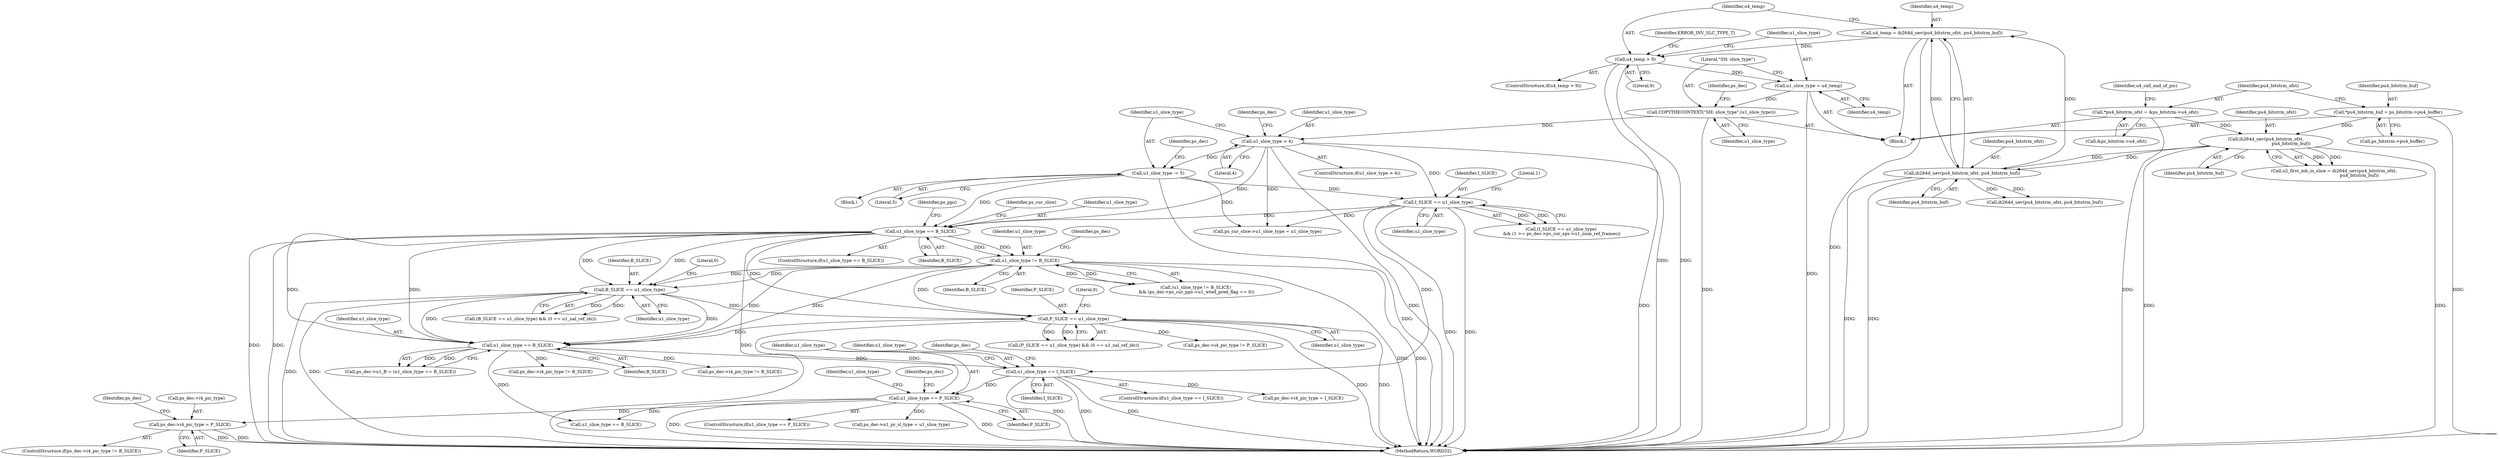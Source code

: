 digraph "0_Android_0b23c81c3dd9ec38f7e6806a3955fed1925541a0_2@pointer" {
"1002505" [label="(Call,ps_dec->i4_pic_type = P_SLICE)"];
"1002478" [label="(Call,u1_slice_type == P_SLICE)"];
"1002443" [label="(Call,u1_slice_type == I_SLICE)"];
"1002329" [label="(Call,u1_slice_type == B_SLICE)"];
"1001795" [label="(Call,u1_slice_type != B_SLICE)"];
"1001572" [label="(Call,u1_slice_type == B_SLICE)"];
"1000341" [label="(Call,I_SLICE == u1_slice_type)"];
"1000292" [label="(Call,u1_slice_type > 4)"];
"1000283" [label="(Call,COPYTHECONTEXT(\"SH: slice_type\",(u1_slice_type)))"];
"1000280" [label="(Call,u1_slice_type = u4_temp)"];
"1000275" [label="(Call,u4_temp > 9)"];
"1000269" [label="(Call,u4_temp = ih264d_uev(pu4_bitstrm_ofst, pu4_bitstrm_buf))"];
"1000271" [label="(Call,ih264d_uev(pu4_bitstrm_ofst, pu4_bitstrm_buf))"];
"1000231" [label="(Call,ih264d_uev(pu4_bitstrm_ofst,\n                                     pu4_bitstrm_buf))"];
"1000203" [label="(Call,*pu4_bitstrm_ofst = &ps_bitstrm->u4_ofst)"];
"1000197" [label="(Call,*pu4_bitstrm_buf = ps_bitstrm->pu4_buffer)"];
"1000296" [label="(Call,u1_slice_type -= 5)"];
"1001886" [label="(Call,P_SLICE == u1_slice_type)"];
"1001871" [label="(Call,B_SLICE == u1_slice_type)"];
"1001885" [label="(Call,(P_SLICE == u1_slice_type) && (0 == u1_nal_ref_idc))"];
"1000293" [label="(Identifier,u1_slice_type)"];
"1002443" [label="(Call,u1_slice_type == I_SLICE)"];
"1000412" [label="(Call,ih264d_uev(pu4_bitstrm_ofst, pu4_bitstrm_buf))"];
"1000277" [label="(Literal,9)"];
"1000269" [label="(Call,u4_temp = ih264d_uev(pu4_bitstrm_ofst, pu4_bitstrm_buf))"];
"1001888" [label="(Identifier,u1_slice_type)"];
"1001794" [label="(Call,(u1_slice_type != B_SLICE)\n && (ps_dec->ps_cur_pps->u1_wted_pred_flag == 0))"];
"1001871" [label="(Call,B_SLICE == u1_slice_type)"];
"1001890" [label="(Literal,0)"];
"1001875" [label="(Literal,0)"];
"1001572" [label="(Call,u1_slice_type == B_SLICE)"];
"1001887" [label="(Identifier,P_SLICE)"];
"1000282" [label="(Identifier,u4_temp)"];
"1000343" [label="(Identifier,u1_slice_type)"];
"1002505" [label="(Call,ps_dec->i4_pic_type = P_SLICE)"];
"1001795" [label="(Call,u1_slice_type != B_SLICE)"];
"1000220" [label="(Identifier,u4_call_end_of_pic)"];
"1001571" [label="(ControlStructure,if(u1_slice_type == B_SLICE))"];
"1000341" [label="(Call,I_SLICE == u1_slice_type)"];
"1000274" [label="(ControlStructure,if(u4_temp > 9))"];
"1000271" [label="(Call,ih264d_uev(pu4_bitstrm_ofst, pu4_bitstrm_buf))"];
"1000296" [label="(Call,u1_slice_type -= 5)"];
"1001522" [label="(Call,ps_cur_slice->u1_slice_type = u1_slice_type)"];
"1000295" [label="(Block,)"];
"1000199" [label="(Call,ps_bitstrm->pu4_buffer)"];
"1000280" [label="(Call,u1_slice_type = u4_temp)"];
"1002619" [label="(MethodReturn,WORD32)"];
"1002444" [label="(Identifier,u1_slice_type)"];
"1002485" [label="(Identifier,ps_dec)"];
"1000281" [label="(Identifier,u1_slice_type)"];
"1000197" [label="(Call,*pu4_bitstrm_buf = ps_bitstrm->pu4_buffer)"];
"1000279" [label="(Identifier,ERROR_INV_SLC_TYPE_T)"];
"1000285" [label="(Identifier,u1_slice_type)"];
"1000231" [label="(Call,ih264d_uev(pu4_bitstrm_ofst,\n                                     pu4_bitstrm_buf))"];
"1001578" [label="(Identifier,ps_cur_slice)"];
"1002325" [label="(Call,ps_dec->u1_B = (u1_slice_type == B_SLICE))"];
"1002506" [label="(Call,ps_dec->i4_pic_type)"];
"1000229" [label="(Call,u2_first_mb_in_slice = ih264d_uev(pu4_bitstrm_ofst,\n                                     pu4_bitstrm_buf))"];
"1000276" [label="(Identifier,u4_temp)"];
"1000272" [label="(Identifier,pu4_bitstrm_ofst)"];
"1002466" [label="(Call,ps_dec->i4_pic_type != P_SLICE)"];
"1001624" [label="(Identifier,ps_pps)"];
"1002477" [label="(ControlStructure,if(u1_slice_type == P_SLICE))"];
"1000273" [label="(Identifier,pu4_bitstrm_buf)"];
"1000275" [label="(Call,u4_temp > 9)"];
"1000292" [label="(Call,u1_slice_type > 4)"];
"1002442" [label="(ControlStructure,if(u1_slice_type == I_SLICE))"];
"1002450" [label="(Identifier,ps_dec)"];
"1002512" [label="(Call,u1_slice_type == B_SLICE)"];
"1002494" [label="(Call,ps_dec->u1_pr_sl_type = u1_slice_type)"];
"1002330" [label="(Identifier,u1_slice_type)"];
"1002543" [label="(Identifier,ps_dec)"];
"1000205" [label="(Call,&ps_bitstrm->u4_ofst)"];
"1000233" [label="(Identifier,pu4_bitstrm_buf)"];
"1001870" [label="(Call,(B_SLICE == u1_slice_type) && (0 == u1_nal_ref_idc))"];
"1002480" [label="(Identifier,P_SLICE)"];
"1000288" [label="(Identifier,ps_dec)"];
"1002499" [label="(ControlStructure,if(ps_dec->i4_pic_type != B_SLICE))"];
"1002329" [label="(Call,u1_slice_type == B_SLICE)"];
"1000297" [label="(Identifier,u1_slice_type)"];
"1002471" [label="(Call,ps_dec->i4_pic_type = I_SLICE)"];
"1000232" [label="(Identifier,pu4_bitstrm_ofst)"];
"1001801" [label="(Identifier,ps_dec)"];
"1000294" [label="(Literal,4)"];
"1000270" [label="(Identifier,u4_temp)"];
"1002478" [label="(Call,u1_slice_type == P_SLICE)"];
"1001872" [label="(Identifier,B_SLICE)"];
"1000298" [label="(Literal,5)"];
"1002461" [label="(Call,ps_dec->i4_pic_type != B_SLICE)"];
"1000198" [label="(Identifier,pu4_bitstrm_buf)"];
"1001873" [label="(Identifier,u1_slice_type)"];
"1002513" [label="(Identifier,u1_slice_type)"];
"1002331" [label="(Identifier,B_SLICE)"];
"1000291" [label="(ControlStructure,if(u1_slice_type > 4))"];
"1002445" [label="(Identifier,I_SLICE)"];
"1002500" [label="(Call,ps_dec->i4_pic_type != B_SLICE)"];
"1002479" [label="(Identifier,u1_slice_type)"];
"1001796" [label="(Identifier,u1_slice_type)"];
"1001797" [label="(Identifier,B_SLICE)"];
"1000340" [label="(Call,(I_SLICE == u1_slice_type)\n && (1 >= ps_dec->ps_cur_sps->u1_num_ref_frames))"];
"1000310" [label="(Identifier,ps_dec)"];
"1000283" [label="(Call,COPYTHECONTEXT(\"SH: slice_type\",(u1_slice_type)))"];
"1001573" [label="(Identifier,u1_slice_type)"];
"1000284" [label="(Literal,\"SH: slice_type\")"];
"1000301" [label="(Identifier,ps_dec)"];
"1001886" [label="(Call,P_SLICE == u1_slice_type)"];
"1000345" [label="(Literal,1)"];
"1001574" [label="(Identifier,B_SLICE)"];
"1000203" [label="(Call,*pu4_bitstrm_ofst = &ps_bitstrm->u4_ofst)"];
"1000204" [label="(Identifier,pu4_bitstrm_ofst)"];
"1000160" [label="(Block,)"];
"1000342" [label="(Identifier,I_SLICE)"];
"1002509" [label="(Identifier,P_SLICE)"];
"1002505" -> "1002499"  [label="AST: "];
"1002505" -> "1002509"  [label="CFG: "];
"1002506" -> "1002505"  [label="AST: "];
"1002509" -> "1002505"  [label="AST: "];
"1002543" -> "1002505"  [label="CFG: "];
"1002505" -> "1002619"  [label="DDG: "];
"1002505" -> "1002619"  [label="DDG: "];
"1002478" -> "1002505"  [label="DDG: "];
"1002478" -> "1002477"  [label="AST: "];
"1002478" -> "1002480"  [label="CFG: "];
"1002479" -> "1002478"  [label="AST: "];
"1002480" -> "1002478"  [label="AST: "];
"1002485" -> "1002478"  [label="CFG: "];
"1002513" -> "1002478"  [label="CFG: "];
"1002478" -> "1002619"  [label="DDG: "];
"1002478" -> "1002619"  [label="DDG: "];
"1002443" -> "1002478"  [label="DDG: "];
"1001886" -> "1002478"  [label="DDG: "];
"1002478" -> "1002494"  [label="DDG: "];
"1002478" -> "1002512"  [label="DDG: "];
"1002443" -> "1002442"  [label="AST: "];
"1002443" -> "1002445"  [label="CFG: "];
"1002444" -> "1002443"  [label="AST: "];
"1002445" -> "1002443"  [label="AST: "];
"1002450" -> "1002443"  [label="CFG: "];
"1002479" -> "1002443"  [label="CFG: "];
"1002443" -> "1002619"  [label="DDG: "];
"1002443" -> "1002619"  [label="DDG: "];
"1002443" -> "1002619"  [label="DDG: "];
"1002329" -> "1002443"  [label="DDG: "];
"1000341" -> "1002443"  [label="DDG: "];
"1002443" -> "1002471"  [label="DDG: "];
"1002329" -> "1002325"  [label="AST: "];
"1002329" -> "1002331"  [label="CFG: "];
"1002330" -> "1002329"  [label="AST: "];
"1002331" -> "1002329"  [label="AST: "];
"1002325" -> "1002329"  [label="CFG: "];
"1002329" -> "1002325"  [label="DDG: "];
"1002329" -> "1002325"  [label="DDG: "];
"1001795" -> "1002329"  [label="DDG: "];
"1001795" -> "1002329"  [label="DDG: "];
"1001572" -> "1002329"  [label="DDG: "];
"1001572" -> "1002329"  [label="DDG: "];
"1001886" -> "1002329"  [label="DDG: "];
"1001871" -> "1002329"  [label="DDG: "];
"1001871" -> "1002329"  [label="DDG: "];
"1002329" -> "1002461"  [label="DDG: "];
"1002329" -> "1002500"  [label="DDG: "];
"1002329" -> "1002512"  [label="DDG: "];
"1001795" -> "1001794"  [label="AST: "];
"1001795" -> "1001797"  [label="CFG: "];
"1001796" -> "1001795"  [label="AST: "];
"1001797" -> "1001795"  [label="AST: "];
"1001801" -> "1001795"  [label="CFG: "];
"1001794" -> "1001795"  [label="CFG: "];
"1001795" -> "1002619"  [label="DDG: "];
"1001795" -> "1002619"  [label="DDG: "];
"1001795" -> "1001794"  [label="DDG: "];
"1001795" -> "1001794"  [label="DDG: "];
"1001572" -> "1001795"  [label="DDG: "];
"1001572" -> "1001795"  [label="DDG: "];
"1001795" -> "1001871"  [label="DDG: "];
"1001795" -> "1001871"  [label="DDG: "];
"1001795" -> "1001886"  [label="DDG: "];
"1001572" -> "1001571"  [label="AST: "];
"1001572" -> "1001574"  [label="CFG: "];
"1001573" -> "1001572"  [label="AST: "];
"1001574" -> "1001572"  [label="AST: "];
"1001578" -> "1001572"  [label="CFG: "];
"1001624" -> "1001572"  [label="CFG: "];
"1001572" -> "1002619"  [label="DDG: "];
"1001572" -> "1002619"  [label="DDG: "];
"1001572" -> "1002619"  [label="DDG: "];
"1000341" -> "1001572"  [label="DDG: "];
"1000292" -> "1001572"  [label="DDG: "];
"1000296" -> "1001572"  [label="DDG: "];
"1001572" -> "1001871"  [label="DDG: "];
"1001572" -> "1001871"  [label="DDG: "];
"1001572" -> "1001886"  [label="DDG: "];
"1000341" -> "1000340"  [label="AST: "];
"1000341" -> "1000343"  [label="CFG: "];
"1000342" -> "1000341"  [label="AST: "];
"1000343" -> "1000341"  [label="AST: "];
"1000345" -> "1000341"  [label="CFG: "];
"1000340" -> "1000341"  [label="CFG: "];
"1000341" -> "1002619"  [label="DDG: "];
"1000341" -> "1002619"  [label="DDG: "];
"1000341" -> "1000340"  [label="DDG: "];
"1000341" -> "1000340"  [label="DDG: "];
"1000292" -> "1000341"  [label="DDG: "];
"1000296" -> "1000341"  [label="DDG: "];
"1000341" -> "1001522"  [label="DDG: "];
"1000292" -> "1000291"  [label="AST: "];
"1000292" -> "1000294"  [label="CFG: "];
"1000293" -> "1000292"  [label="AST: "];
"1000294" -> "1000292"  [label="AST: "];
"1000297" -> "1000292"  [label="CFG: "];
"1000310" -> "1000292"  [label="CFG: "];
"1000292" -> "1002619"  [label="DDG: "];
"1000292" -> "1002619"  [label="DDG: "];
"1000283" -> "1000292"  [label="DDG: "];
"1000292" -> "1000296"  [label="DDG: "];
"1000292" -> "1001522"  [label="DDG: "];
"1000283" -> "1000160"  [label="AST: "];
"1000283" -> "1000285"  [label="CFG: "];
"1000284" -> "1000283"  [label="AST: "];
"1000285" -> "1000283"  [label="AST: "];
"1000288" -> "1000283"  [label="CFG: "];
"1000283" -> "1002619"  [label="DDG: "];
"1000280" -> "1000283"  [label="DDG: "];
"1000280" -> "1000160"  [label="AST: "];
"1000280" -> "1000282"  [label="CFG: "];
"1000281" -> "1000280"  [label="AST: "];
"1000282" -> "1000280"  [label="AST: "];
"1000284" -> "1000280"  [label="CFG: "];
"1000280" -> "1002619"  [label="DDG: "];
"1000275" -> "1000280"  [label="DDG: "];
"1000275" -> "1000274"  [label="AST: "];
"1000275" -> "1000277"  [label="CFG: "];
"1000276" -> "1000275"  [label="AST: "];
"1000277" -> "1000275"  [label="AST: "];
"1000279" -> "1000275"  [label="CFG: "];
"1000281" -> "1000275"  [label="CFG: "];
"1000275" -> "1002619"  [label="DDG: "];
"1000275" -> "1002619"  [label="DDG: "];
"1000269" -> "1000275"  [label="DDG: "];
"1000269" -> "1000160"  [label="AST: "];
"1000269" -> "1000271"  [label="CFG: "];
"1000270" -> "1000269"  [label="AST: "];
"1000271" -> "1000269"  [label="AST: "];
"1000276" -> "1000269"  [label="CFG: "];
"1000269" -> "1002619"  [label="DDG: "];
"1000271" -> "1000269"  [label="DDG: "];
"1000271" -> "1000269"  [label="DDG: "];
"1000271" -> "1000273"  [label="CFG: "];
"1000272" -> "1000271"  [label="AST: "];
"1000273" -> "1000271"  [label="AST: "];
"1000271" -> "1002619"  [label="DDG: "];
"1000271" -> "1002619"  [label="DDG: "];
"1000231" -> "1000271"  [label="DDG: "];
"1000231" -> "1000271"  [label="DDG: "];
"1000271" -> "1000412"  [label="DDG: "];
"1000271" -> "1000412"  [label="DDG: "];
"1000231" -> "1000229"  [label="AST: "];
"1000231" -> "1000233"  [label="CFG: "];
"1000232" -> "1000231"  [label="AST: "];
"1000233" -> "1000231"  [label="AST: "];
"1000229" -> "1000231"  [label="CFG: "];
"1000231" -> "1002619"  [label="DDG: "];
"1000231" -> "1002619"  [label="DDG: "];
"1000231" -> "1000229"  [label="DDG: "];
"1000231" -> "1000229"  [label="DDG: "];
"1000203" -> "1000231"  [label="DDG: "];
"1000197" -> "1000231"  [label="DDG: "];
"1000203" -> "1000160"  [label="AST: "];
"1000203" -> "1000205"  [label="CFG: "];
"1000204" -> "1000203"  [label="AST: "];
"1000205" -> "1000203"  [label="AST: "];
"1000220" -> "1000203"  [label="CFG: "];
"1000203" -> "1002619"  [label="DDG: "];
"1000197" -> "1000160"  [label="AST: "];
"1000197" -> "1000199"  [label="CFG: "];
"1000198" -> "1000197"  [label="AST: "];
"1000199" -> "1000197"  [label="AST: "];
"1000204" -> "1000197"  [label="CFG: "];
"1000197" -> "1002619"  [label="DDG: "];
"1000296" -> "1000295"  [label="AST: "];
"1000296" -> "1000298"  [label="CFG: "];
"1000297" -> "1000296"  [label="AST: "];
"1000298" -> "1000296"  [label="AST: "];
"1000301" -> "1000296"  [label="CFG: "];
"1000296" -> "1002619"  [label="DDG: "];
"1000296" -> "1001522"  [label="DDG: "];
"1001886" -> "1001885"  [label="AST: "];
"1001886" -> "1001888"  [label="CFG: "];
"1001887" -> "1001886"  [label="AST: "];
"1001888" -> "1001886"  [label="AST: "];
"1001890" -> "1001886"  [label="CFG: "];
"1001885" -> "1001886"  [label="CFG: "];
"1001886" -> "1002619"  [label="DDG: "];
"1001886" -> "1002619"  [label="DDG: "];
"1001886" -> "1001885"  [label="DDG: "];
"1001886" -> "1001885"  [label="DDG: "];
"1001871" -> "1001886"  [label="DDG: "];
"1001886" -> "1002466"  [label="DDG: "];
"1001871" -> "1001870"  [label="AST: "];
"1001871" -> "1001873"  [label="CFG: "];
"1001872" -> "1001871"  [label="AST: "];
"1001873" -> "1001871"  [label="AST: "];
"1001875" -> "1001871"  [label="CFG: "];
"1001870" -> "1001871"  [label="CFG: "];
"1001871" -> "1002619"  [label="DDG: "];
"1001871" -> "1002619"  [label="DDG: "];
"1001871" -> "1001870"  [label="DDG: "];
"1001871" -> "1001870"  [label="DDG: "];
}
